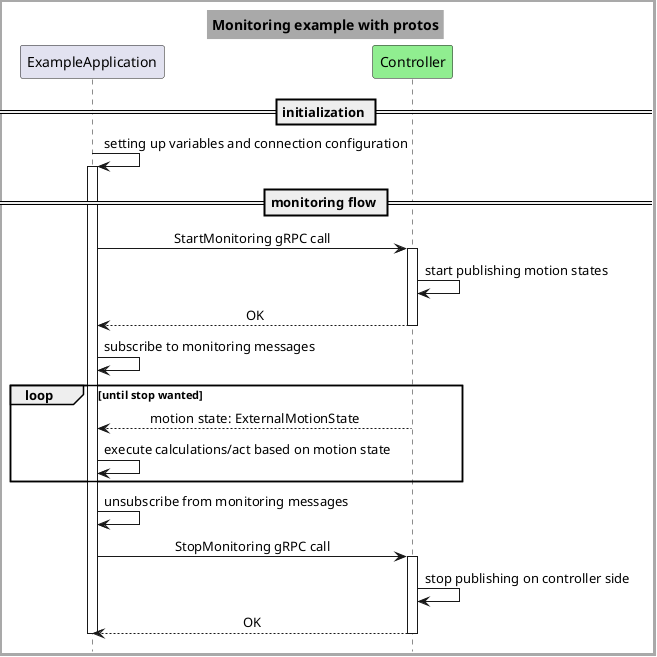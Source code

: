 @startuml MonitoringExampleWithProtos

skinparam BackgroundColor #ffffff
skinparam DiagramBorderColor #DarkGray
skinparam DiagramBorderThickness 3
skinparam TitleBackgroundColor #DarkGray
skinparam TitleBorderColor #DarkGray
skinparam sequenceMessageAlign center
hide footbox

title <b>Monitoring example with protos

participant ExampleApplication as app
participant Controller as ctrl #LightGreen

autoactivate on

== initialization ==
app -> app: setting up variables and connection configuration

== monitoring flow ==
app -> ctrl: StartMonitoring gRPC call
autoactivate off
ctrl -> ctrl: start publishing motion states
autoactivate on
ctrl --> app: OK

autoactivate off
app -> app: subscribe to monitoring messages

loop until stop wanted
	ctrl --> app: motion state: ExternalMotionState
	app -> app: execute calculations/act based on motion state
end


app -> app: unsubscribe from monitoring messages
autoactivate on
app -> ctrl: StopMonitoring gRPC call
autoactivate off
ctrl -> ctrl: stop publishing on controller side
autoactivate on
ctrl -->  app: OK

deactivate app

@enduml
